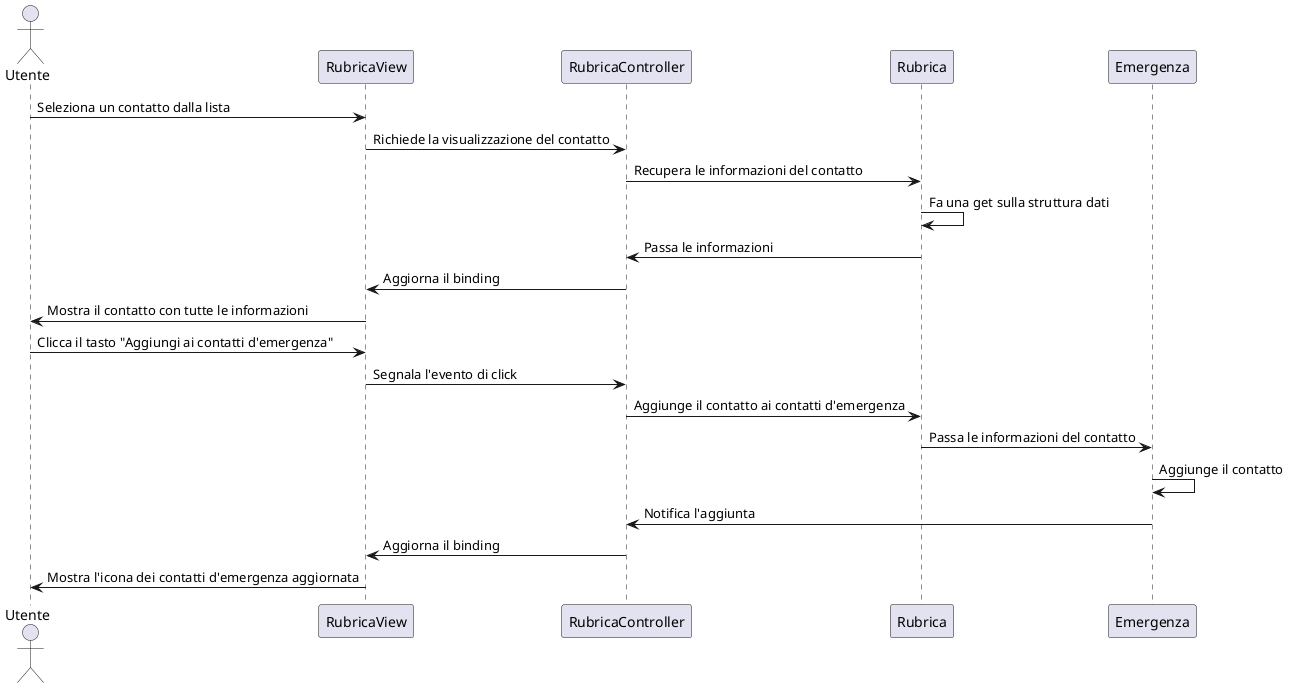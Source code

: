 @startuml
'https://plantuml.com/sequence-diagram

actor Utente

Utente -> RubricaView : Seleziona un contatto dalla lista
RubricaView -> RubricaController : Richiede la visualizzazione del contatto
RubricaController -> Rubrica : Recupera le informazioni del contatto
Rubrica -> Rubrica : Fa una get sulla struttura dati
Rubrica -> RubricaController : Passa le informazioni
RubricaController -> RubricaView : Aggiorna il binding
RubricaView -> Utente : Mostra il contatto con tutte le informazioni

Utente -> RubricaView : Clicca il tasto "Aggiungi ai contatti d'emergenza"
RubricaView -> RubricaController : Segnala l'evento di click
RubricaController -> Rubrica : Aggiunge il contatto ai contatti d'emergenza
Rubrica -> Emergenza : Passa le informazioni del contatto
Emergenza -> Emergenza : Aggiunge il contatto
Emergenza -> RubricaController : Notifica l'aggiunta
RubricaController -> RubricaView : Aggiorna il binding
RubricaView -> Utente : Mostra l'icona dei contatti d'emergenza aggiornata
@enduml